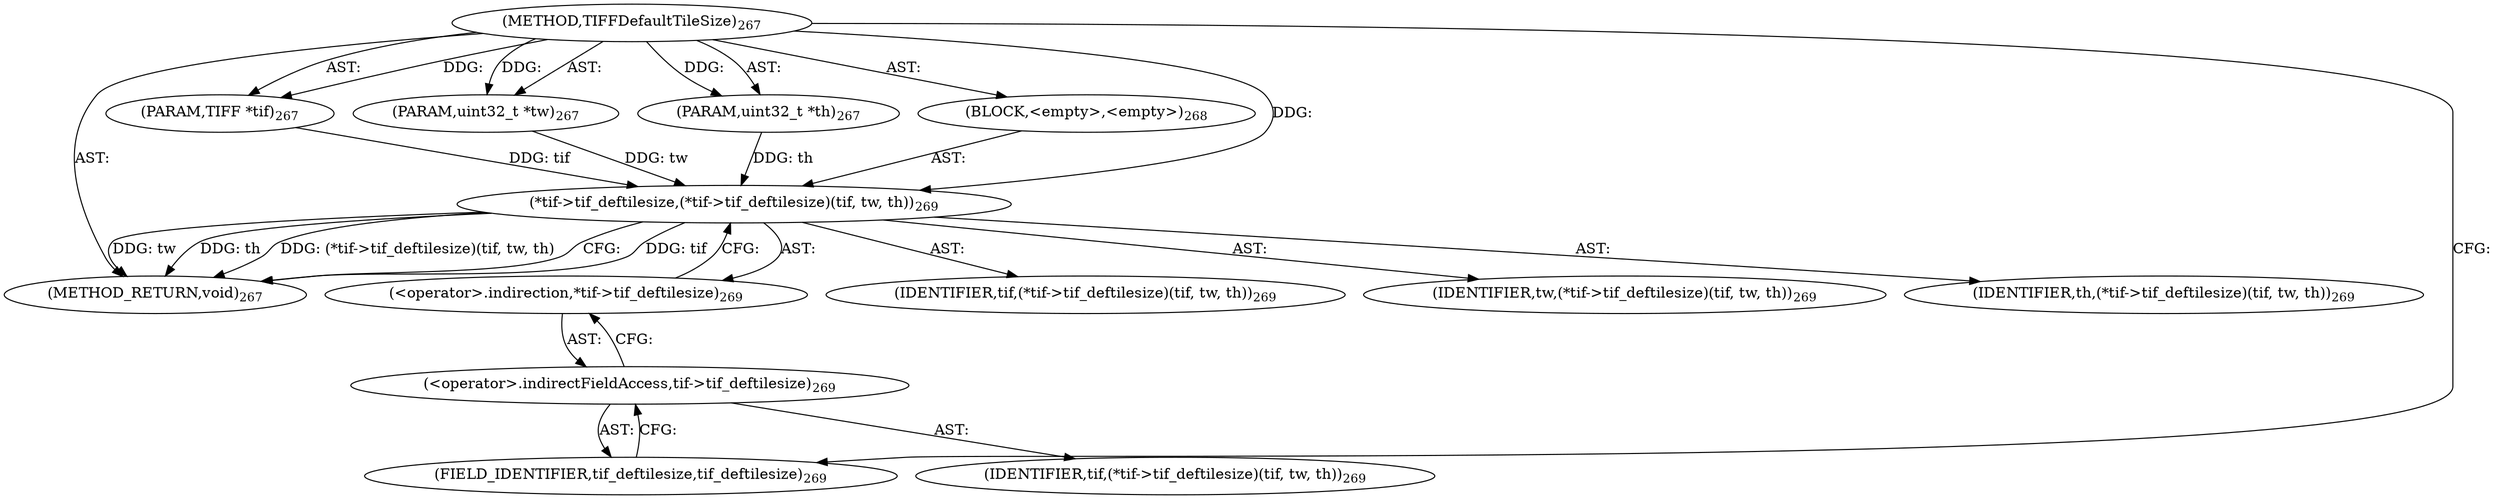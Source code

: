 digraph "TIFFDefaultTileSize" {  
"29956" [label = <(METHOD,TIFFDefaultTileSize)<SUB>267</SUB>> ]
"29957" [label = <(PARAM,TIFF *tif)<SUB>267</SUB>> ]
"29958" [label = <(PARAM,uint32_t *tw)<SUB>267</SUB>> ]
"29959" [label = <(PARAM,uint32_t *th)<SUB>267</SUB>> ]
"29960" [label = <(BLOCK,&lt;empty&gt;,&lt;empty&gt;)<SUB>268</SUB>> ]
"29961" [label = <(*tif-&gt;tif_deftilesize,(*tif-&gt;tif_deftilesize)(tif, tw, th))<SUB>269</SUB>> ]
"29962" [label = <(&lt;operator&gt;.indirection,*tif-&gt;tif_deftilesize)<SUB>269</SUB>> ]
"29963" [label = <(&lt;operator&gt;.indirectFieldAccess,tif-&gt;tif_deftilesize)<SUB>269</SUB>> ]
"29964" [label = <(IDENTIFIER,tif,(*tif-&gt;tif_deftilesize)(tif, tw, th))<SUB>269</SUB>> ]
"29965" [label = <(FIELD_IDENTIFIER,tif_deftilesize,tif_deftilesize)<SUB>269</SUB>> ]
"29966" [label = <(IDENTIFIER,tif,(*tif-&gt;tif_deftilesize)(tif, tw, th))<SUB>269</SUB>> ]
"29967" [label = <(IDENTIFIER,tw,(*tif-&gt;tif_deftilesize)(tif, tw, th))<SUB>269</SUB>> ]
"29968" [label = <(IDENTIFIER,th,(*tif-&gt;tif_deftilesize)(tif, tw, th))<SUB>269</SUB>> ]
"29969" [label = <(METHOD_RETURN,void)<SUB>267</SUB>> ]
  "29956" -> "29957"  [ label = "AST: "] 
  "29956" -> "29958"  [ label = "AST: "] 
  "29956" -> "29959"  [ label = "AST: "] 
  "29956" -> "29960"  [ label = "AST: "] 
  "29956" -> "29969"  [ label = "AST: "] 
  "29960" -> "29961"  [ label = "AST: "] 
  "29961" -> "29962"  [ label = "AST: "] 
  "29961" -> "29966"  [ label = "AST: "] 
  "29961" -> "29967"  [ label = "AST: "] 
  "29961" -> "29968"  [ label = "AST: "] 
  "29962" -> "29963"  [ label = "AST: "] 
  "29963" -> "29964"  [ label = "AST: "] 
  "29963" -> "29965"  [ label = "AST: "] 
  "29961" -> "29969"  [ label = "CFG: "] 
  "29962" -> "29961"  [ label = "CFG: "] 
  "29963" -> "29962"  [ label = "CFG: "] 
  "29965" -> "29963"  [ label = "CFG: "] 
  "29956" -> "29965"  [ label = "CFG: "] 
  "29961" -> "29969"  [ label = "DDG: tif"] 
  "29961" -> "29969"  [ label = "DDG: tw"] 
  "29961" -> "29969"  [ label = "DDG: th"] 
  "29961" -> "29969"  [ label = "DDG: (*tif-&gt;tif_deftilesize)(tif, tw, th)"] 
  "29956" -> "29957"  [ label = "DDG: "] 
  "29956" -> "29958"  [ label = "DDG: "] 
  "29956" -> "29959"  [ label = "DDG: "] 
  "29957" -> "29961"  [ label = "DDG: tif"] 
  "29956" -> "29961"  [ label = "DDG: "] 
  "29958" -> "29961"  [ label = "DDG: tw"] 
  "29959" -> "29961"  [ label = "DDG: th"] 
}
